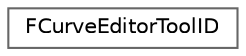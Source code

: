 digraph "Graphical Class Hierarchy"
{
 // INTERACTIVE_SVG=YES
 // LATEX_PDF_SIZE
  bgcolor="transparent";
  edge [fontname=Helvetica,fontsize=10,labelfontname=Helvetica,labelfontsize=10];
  node [fontname=Helvetica,fontsize=10,shape=box,height=0.2,width=0.4];
  rankdir="LR";
  Node0 [id="Node000000",label="FCurveEditorToolID",height=0.2,width=0.4,color="grey40", fillcolor="white", style="filled",URL="$d4/da4/structFCurveEditorToolID.html",tooltip="A unique identifier for a tool in the curve editor."];
}
